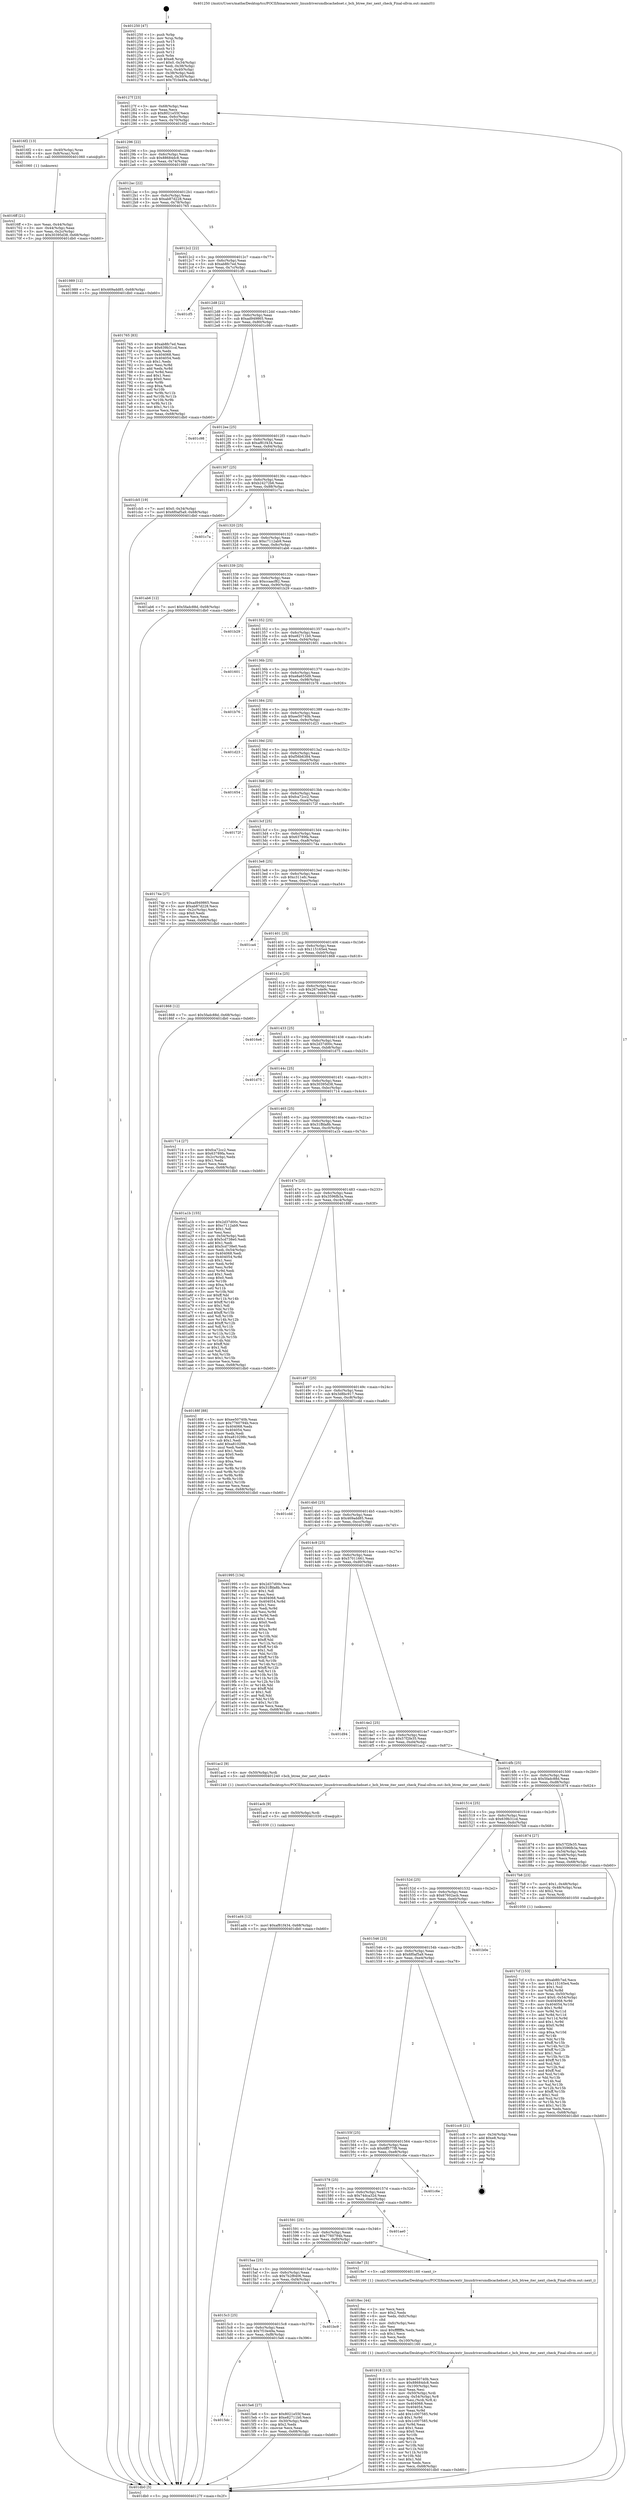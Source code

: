 digraph "0x401250" {
  label = "0x401250 (/mnt/c/Users/mathe/Desktop/tcc/POCII/binaries/extr_linuxdriversmdbcachebset.c_bch_btree_iter_next_check_Final-ollvm.out::main(0))"
  labelloc = "t"
  node[shape=record]

  Entry [label="",width=0.3,height=0.3,shape=circle,fillcolor=black,style=filled]
  "0x40127f" [label="{
     0x40127f [23]\l
     | [instrs]\l
     &nbsp;&nbsp;0x40127f \<+3\>: mov -0x68(%rbp),%eax\l
     &nbsp;&nbsp;0x401282 \<+2\>: mov %eax,%ecx\l
     &nbsp;&nbsp;0x401284 \<+6\>: sub $0x8021e55f,%ecx\l
     &nbsp;&nbsp;0x40128a \<+3\>: mov %eax,-0x6c(%rbp)\l
     &nbsp;&nbsp;0x40128d \<+3\>: mov %ecx,-0x70(%rbp)\l
     &nbsp;&nbsp;0x401290 \<+6\>: je 00000000004016f2 \<main+0x4a2\>\l
  }"]
  "0x4016f2" [label="{
     0x4016f2 [13]\l
     | [instrs]\l
     &nbsp;&nbsp;0x4016f2 \<+4\>: mov -0x40(%rbp),%rax\l
     &nbsp;&nbsp;0x4016f6 \<+4\>: mov 0x8(%rax),%rdi\l
     &nbsp;&nbsp;0x4016fa \<+5\>: call 0000000000401060 \<atoi@plt\>\l
     | [calls]\l
     &nbsp;&nbsp;0x401060 \{1\} (unknown)\l
  }"]
  "0x401296" [label="{
     0x401296 [22]\l
     | [instrs]\l
     &nbsp;&nbsp;0x401296 \<+5\>: jmp 000000000040129b \<main+0x4b\>\l
     &nbsp;&nbsp;0x40129b \<+3\>: mov -0x6c(%rbp),%eax\l
     &nbsp;&nbsp;0x40129e \<+5\>: sub $0x88684dc8,%eax\l
     &nbsp;&nbsp;0x4012a3 \<+3\>: mov %eax,-0x74(%rbp)\l
     &nbsp;&nbsp;0x4012a6 \<+6\>: je 0000000000401989 \<main+0x739\>\l
  }"]
  Exit [label="",width=0.3,height=0.3,shape=circle,fillcolor=black,style=filled,peripheries=2]
  "0x401989" [label="{
     0x401989 [12]\l
     | [instrs]\l
     &nbsp;&nbsp;0x401989 \<+7\>: movl $0x469add85,-0x68(%rbp)\l
     &nbsp;&nbsp;0x401990 \<+5\>: jmp 0000000000401db0 \<main+0xb60\>\l
  }"]
  "0x4012ac" [label="{
     0x4012ac [22]\l
     | [instrs]\l
     &nbsp;&nbsp;0x4012ac \<+5\>: jmp 00000000004012b1 \<main+0x61\>\l
     &nbsp;&nbsp;0x4012b1 \<+3\>: mov -0x6c(%rbp),%eax\l
     &nbsp;&nbsp;0x4012b4 \<+5\>: sub $0xab87d228,%eax\l
     &nbsp;&nbsp;0x4012b9 \<+3\>: mov %eax,-0x78(%rbp)\l
     &nbsp;&nbsp;0x4012bc \<+6\>: je 0000000000401765 \<main+0x515\>\l
  }"]
  "0x401ad4" [label="{
     0x401ad4 [12]\l
     | [instrs]\l
     &nbsp;&nbsp;0x401ad4 \<+7\>: movl $0xaf81f434,-0x68(%rbp)\l
     &nbsp;&nbsp;0x401adb \<+5\>: jmp 0000000000401db0 \<main+0xb60\>\l
  }"]
  "0x401765" [label="{
     0x401765 [83]\l
     | [instrs]\l
     &nbsp;&nbsp;0x401765 \<+5\>: mov $0xab8fc7ed,%eax\l
     &nbsp;&nbsp;0x40176a \<+5\>: mov $0x639b31cd,%ecx\l
     &nbsp;&nbsp;0x40176f \<+2\>: xor %edx,%edx\l
     &nbsp;&nbsp;0x401771 \<+7\>: mov 0x404068,%esi\l
     &nbsp;&nbsp;0x401778 \<+7\>: mov 0x404054,%edi\l
     &nbsp;&nbsp;0x40177f \<+3\>: sub $0x1,%edx\l
     &nbsp;&nbsp;0x401782 \<+3\>: mov %esi,%r8d\l
     &nbsp;&nbsp;0x401785 \<+3\>: add %edx,%r8d\l
     &nbsp;&nbsp;0x401788 \<+4\>: imul %r8d,%esi\l
     &nbsp;&nbsp;0x40178c \<+3\>: and $0x1,%esi\l
     &nbsp;&nbsp;0x40178f \<+3\>: cmp $0x0,%esi\l
     &nbsp;&nbsp;0x401792 \<+4\>: sete %r9b\l
     &nbsp;&nbsp;0x401796 \<+3\>: cmp $0xa,%edi\l
     &nbsp;&nbsp;0x401799 \<+4\>: setl %r10b\l
     &nbsp;&nbsp;0x40179d \<+3\>: mov %r9b,%r11b\l
     &nbsp;&nbsp;0x4017a0 \<+3\>: and %r10b,%r11b\l
     &nbsp;&nbsp;0x4017a3 \<+3\>: xor %r10b,%r9b\l
     &nbsp;&nbsp;0x4017a6 \<+3\>: or %r9b,%r11b\l
     &nbsp;&nbsp;0x4017a9 \<+4\>: test $0x1,%r11b\l
     &nbsp;&nbsp;0x4017ad \<+3\>: cmovne %ecx,%eax\l
     &nbsp;&nbsp;0x4017b0 \<+3\>: mov %eax,-0x68(%rbp)\l
     &nbsp;&nbsp;0x4017b3 \<+5\>: jmp 0000000000401db0 \<main+0xb60\>\l
  }"]
  "0x4012c2" [label="{
     0x4012c2 [22]\l
     | [instrs]\l
     &nbsp;&nbsp;0x4012c2 \<+5\>: jmp 00000000004012c7 \<main+0x77\>\l
     &nbsp;&nbsp;0x4012c7 \<+3\>: mov -0x6c(%rbp),%eax\l
     &nbsp;&nbsp;0x4012ca \<+5\>: sub $0xab8fc7ed,%eax\l
     &nbsp;&nbsp;0x4012cf \<+3\>: mov %eax,-0x7c(%rbp)\l
     &nbsp;&nbsp;0x4012d2 \<+6\>: je 0000000000401cf5 \<main+0xaa5\>\l
  }"]
  "0x401acb" [label="{
     0x401acb [9]\l
     | [instrs]\l
     &nbsp;&nbsp;0x401acb \<+4\>: mov -0x50(%rbp),%rdi\l
     &nbsp;&nbsp;0x401acf \<+5\>: call 0000000000401030 \<free@plt\>\l
     | [calls]\l
     &nbsp;&nbsp;0x401030 \{1\} (unknown)\l
  }"]
  "0x401cf5" [label="{
     0x401cf5\l
  }", style=dashed]
  "0x4012d8" [label="{
     0x4012d8 [22]\l
     | [instrs]\l
     &nbsp;&nbsp;0x4012d8 \<+5\>: jmp 00000000004012dd \<main+0x8d\>\l
     &nbsp;&nbsp;0x4012dd \<+3\>: mov -0x6c(%rbp),%eax\l
     &nbsp;&nbsp;0x4012e0 \<+5\>: sub $0xad949865,%eax\l
     &nbsp;&nbsp;0x4012e5 \<+3\>: mov %eax,-0x80(%rbp)\l
     &nbsp;&nbsp;0x4012e8 \<+6\>: je 0000000000401c98 \<main+0xa48\>\l
  }"]
  "0x401918" [label="{
     0x401918 [113]\l
     | [instrs]\l
     &nbsp;&nbsp;0x401918 \<+5\>: mov $0xee50740b,%ecx\l
     &nbsp;&nbsp;0x40191d \<+5\>: mov $0x88684dc8,%edx\l
     &nbsp;&nbsp;0x401922 \<+6\>: mov -0x100(%rbp),%esi\l
     &nbsp;&nbsp;0x401928 \<+3\>: imul %eax,%esi\l
     &nbsp;&nbsp;0x40192b \<+4\>: mov -0x50(%rbp),%rdi\l
     &nbsp;&nbsp;0x40192f \<+4\>: movslq -0x54(%rbp),%r8\l
     &nbsp;&nbsp;0x401933 \<+4\>: mov %esi,(%rdi,%r8,4)\l
     &nbsp;&nbsp;0x401937 \<+7\>: mov 0x404068,%eax\l
     &nbsp;&nbsp;0x40193e \<+7\>: mov 0x404054,%esi\l
     &nbsp;&nbsp;0x401945 \<+3\>: mov %eax,%r9d\l
     &nbsp;&nbsp;0x401948 \<+7\>: add $0x1c007585,%r9d\l
     &nbsp;&nbsp;0x40194f \<+4\>: sub $0x1,%r9d\l
     &nbsp;&nbsp;0x401953 \<+7\>: sub $0x1c007585,%r9d\l
     &nbsp;&nbsp;0x40195a \<+4\>: imul %r9d,%eax\l
     &nbsp;&nbsp;0x40195e \<+3\>: and $0x1,%eax\l
     &nbsp;&nbsp;0x401961 \<+3\>: cmp $0x0,%eax\l
     &nbsp;&nbsp;0x401964 \<+4\>: sete %r10b\l
     &nbsp;&nbsp;0x401968 \<+3\>: cmp $0xa,%esi\l
     &nbsp;&nbsp;0x40196b \<+4\>: setl %r11b\l
     &nbsp;&nbsp;0x40196f \<+3\>: mov %r10b,%bl\l
     &nbsp;&nbsp;0x401972 \<+3\>: and %r11b,%bl\l
     &nbsp;&nbsp;0x401975 \<+3\>: xor %r11b,%r10b\l
     &nbsp;&nbsp;0x401978 \<+3\>: or %r10b,%bl\l
     &nbsp;&nbsp;0x40197b \<+3\>: test $0x1,%bl\l
     &nbsp;&nbsp;0x40197e \<+3\>: cmovne %edx,%ecx\l
     &nbsp;&nbsp;0x401981 \<+3\>: mov %ecx,-0x68(%rbp)\l
     &nbsp;&nbsp;0x401984 \<+5\>: jmp 0000000000401db0 \<main+0xb60\>\l
  }"]
  "0x401c98" [label="{
     0x401c98\l
  }", style=dashed]
  "0x4012ee" [label="{
     0x4012ee [25]\l
     | [instrs]\l
     &nbsp;&nbsp;0x4012ee \<+5\>: jmp 00000000004012f3 \<main+0xa3\>\l
     &nbsp;&nbsp;0x4012f3 \<+3\>: mov -0x6c(%rbp),%eax\l
     &nbsp;&nbsp;0x4012f6 \<+5\>: sub $0xaf81f434,%eax\l
     &nbsp;&nbsp;0x4012fb \<+6\>: mov %eax,-0x84(%rbp)\l
     &nbsp;&nbsp;0x401301 \<+6\>: je 0000000000401cb5 \<main+0xa65\>\l
  }"]
  "0x4018ec" [label="{
     0x4018ec [44]\l
     | [instrs]\l
     &nbsp;&nbsp;0x4018ec \<+2\>: xor %ecx,%ecx\l
     &nbsp;&nbsp;0x4018ee \<+5\>: mov $0x2,%edx\l
     &nbsp;&nbsp;0x4018f3 \<+6\>: mov %edx,-0xfc(%rbp)\l
     &nbsp;&nbsp;0x4018f9 \<+1\>: cltd\l
     &nbsp;&nbsp;0x4018fa \<+6\>: mov -0xfc(%rbp),%esi\l
     &nbsp;&nbsp;0x401900 \<+2\>: idiv %esi\l
     &nbsp;&nbsp;0x401902 \<+6\>: imul $0xfffffffe,%edx,%edx\l
     &nbsp;&nbsp;0x401908 \<+3\>: sub $0x1,%ecx\l
     &nbsp;&nbsp;0x40190b \<+2\>: sub %ecx,%edx\l
     &nbsp;&nbsp;0x40190d \<+6\>: mov %edx,-0x100(%rbp)\l
     &nbsp;&nbsp;0x401913 \<+5\>: call 0000000000401160 \<next_i\>\l
     | [calls]\l
     &nbsp;&nbsp;0x401160 \{1\} (/mnt/c/Users/mathe/Desktop/tcc/POCII/binaries/extr_linuxdriversmdbcachebset.c_bch_btree_iter_next_check_Final-ollvm.out::next_i)\l
  }"]
  "0x401cb5" [label="{
     0x401cb5 [19]\l
     | [instrs]\l
     &nbsp;&nbsp;0x401cb5 \<+7\>: movl $0x0,-0x34(%rbp)\l
     &nbsp;&nbsp;0x401cbc \<+7\>: movl $0x6f0af5a9,-0x68(%rbp)\l
     &nbsp;&nbsp;0x401cc3 \<+5\>: jmp 0000000000401db0 \<main+0xb60\>\l
  }"]
  "0x401307" [label="{
     0x401307 [25]\l
     | [instrs]\l
     &nbsp;&nbsp;0x401307 \<+5\>: jmp 000000000040130c \<main+0xbc\>\l
     &nbsp;&nbsp;0x40130c \<+3\>: mov -0x6c(%rbp),%eax\l
     &nbsp;&nbsp;0x40130f \<+5\>: sub $0xb24272b6,%eax\l
     &nbsp;&nbsp;0x401314 \<+6\>: mov %eax,-0x88(%rbp)\l
     &nbsp;&nbsp;0x40131a \<+6\>: je 0000000000401c7a \<main+0xa2a\>\l
  }"]
  "0x4017cf" [label="{
     0x4017cf [153]\l
     | [instrs]\l
     &nbsp;&nbsp;0x4017cf \<+5\>: mov $0xab8fc7ed,%ecx\l
     &nbsp;&nbsp;0x4017d4 \<+5\>: mov $0x115165e4,%edx\l
     &nbsp;&nbsp;0x4017d9 \<+3\>: mov $0x1,%sil\l
     &nbsp;&nbsp;0x4017dc \<+3\>: xor %r8d,%r8d\l
     &nbsp;&nbsp;0x4017df \<+4\>: mov %rax,-0x50(%rbp)\l
     &nbsp;&nbsp;0x4017e3 \<+7\>: movl $0x0,-0x54(%rbp)\l
     &nbsp;&nbsp;0x4017ea \<+8\>: mov 0x404068,%r9d\l
     &nbsp;&nbsp;0x4017f2 \<+8\>: mov 0x404054,%r10d\l
     &nbsp;&nbsp;0x4017fa \<+4\>: sub $0x1,%r8d\l
     &nbsp;&nbsp;0x4017fe \<+3\>: mov %r9d,%r11d\l
     &nbsp;&nbsp;0x401801 \<+3\>: add %r8d,%r11d\l
     &nbsp;&nbsp;0x401804 \<+4\>: imul %r11d,%r9d\l
     &nbsp;&nbsp;0x401808 \<+4\>: and $0x1,%r9d\l
     &nbsp;&nbsp;0x40180c \<+4\>: cmp $0x0,%r9d\l
     &nbsp;&nbsp;0x401810 \<+3\>: sete %bl\l
     &nbsp;&nbsp;0x401813 \<+4\>: cmp $0xa,%r10d\l
     &nbsp;&nbsp;0x401817 \<+4\>: setl %r14b\l
     &nbsp;&nbsp;0x40181b \<+3\>: mov %bl,%r15b\l
     &nbsp;&nbsp;0x40181e \<+4\>: xor $0xff,%r15b\l
     &nbsp;&nbsp;0x401822 \<+3\>: mov %r14b,%r12b\l
     &nbsp;&nbsp;0x401825 \<+4\>: xor $0xff,%r12b\l
     &nbsp;&nbsp;0x401829 \<+4\>: xor $0x1,%sil\l
     &nbsp;&nbsp;0x40182d \<+3\>: mov %r15b,%r13b\l
     &nbsp;&nbsp;0x401830 \<+4\>: and $0xff,%r13b\l
     &nbsp;&nbsp;0x401834 \<+3\>: and %sil,%bl\l
     &nbsp;&nbsp;0x401837 \<+3\>: mov %r12b,%al\l
     &nbsp;&nbsp;0x40183a \<+2\>: and $0xff,%al\l
     &nbsp;&nbsp;0x40183c \<+3\>: and %sil,%r14b\l
     &nbsp;&nbsp;0x40183f \<+3\>: or %bl,%r13b\l
     &nbsp;&nbsp;0x401842 \<+3\>: or %r14b,%al\l
     &nbsp;&nbsp;0x401845 \<+3\>: xor %al,%r13b\l
     &nbsp;&nbsp;0x401848 \<+3\>: or %r12b,%r15b\l
     &nbsp;&nbsp;0x40184b \<+4\>: xor $0xff,%r15b\l
     &nbsp;&nbsp;0x40184f \<+4\>: or $0x1,%sil\l
     &nbsp;&nbsp;0x401853 \<+3\>: and %sil,%r15b\l
     &nbsp;&nbsp;0x401856 \<+3\>: or %r15b,%r13b\l
     &nbsp;&nbsp;0x401859 \<+4\>: test $0x1,%r13b\l
     &nbsp;&nbsp;0x40185d \<+3\>: cmovne %edx,%ecx\l
     &nbsp;&nbsp;0x401860 \<+3\>: mov %ecx,-0x68(%rbp)\l
     &nbsp;&nbsp;0x401863 \<+5\>: jmp 0000000000401db0 \<main+0xb60\>\l
  }"]
  "0x401c7a" [label="{
     0x401c7a\l
  }", style=dashed]
  "0x401320" [label="{
     0x401320 [25]\l
     | [instrs]\l
     &nbsp;&nbsp;0x401320 \<+5\>: jmp 0000000000401325 \<main+0xd5\>\l
     &nbsp;&nbsp;0x401325 \<+3\>: mov -0x6c(%rbp),%eax\l
     &nbsp;&nbsp;0x401328 \<+5\>: sub $0xc7112ab9,%eax\l
     &nbsp;&nbsp;0x40132d \<+6\>: mov %eax,-0x8c(%rbp)\l
     &nbsp;&nbsp;0x401333 \<+6\>: je 0000000000401ab6 \<main+0x866\>\l
  }"]
  "0x4016ff" [label="{
     0x4016ff [21]\l
     | [instrs]\l
     &nbsp;&nbsp;0x4016ff \<+3\>: mov %eax,-0x44(%rbp)\l
     &nbsp;&nbsp;0x401702 \<+3\>: mov -0x44(%rbp),%eax\l
     &nbsp;&nbsp;0x401705 \<+3\>: mov %eax,-0x2c(%rbp)\l
     &nbsp;&nbsp;0x401708 \<+7\>: movl $0x30395d38,-0x68(%rbp)\l
     &nbsp;&nbsp;0x40170f \<+5\>: jmp 0000000000401db0 \<main+0xb60\>\l
  }"]
  "0x401ab6" [label="{
     0x401ab6 [12]\l
     | [instrs]\l
     &nbsp;&nbsp;0x401ab6 \<+7\>: movl $0x5fadc88d,-0x68(%rbp)\l
     &nbsp;&nbsp;0x401abd \<+5\>: jmp 0000000000401db0 \<main+0xb60\>\l
  }"]
  "0x401339" [label="{
     0x401339 [25]\l
     | [instrs]\l
     &nbsp;&nbsp;0x401339 \<+5\>: jmp 000000000040133e \<main+0xee\>\l
     &nbsp;&nbsp;0x40133e \<+3\>: mov -0x6c(%rbp),%eax\l
     &nbsp;&nbsp;0x401341 \<+5\>: sub $0xccaacf82,%eax\l
     &nbsp;&nbsp;0x401346 \<+6\>: mov %eax,-0x90(%rbp)\l
     &nbsp;&nbsp;0x40134c \<+6\>: je 0000000000401b29 \<main+0x8d9\>\l
  }"]
  "0x401250" [label="{
     0x401250 [47]\l
     | [instrs]\l
     &nbsp;&nbsp;0x401250 \<+1\>: push %rbp\l
     &nbsp;&nbsp;0x401251 \<+3\>: mov %rsp,%rbp\l
     &nbsp;&nbsp;0x401254 \<+2\>: push %r15\l
     &nbsp;&nbsp;0x401256 \<+2\>: push %r14\l
     &nbsp;&nbsp;0x401258 \<+2\>: push %r13\l
     &nbsp;&nbsp;0x40125a \<+2\>: push %r12\l
     &nbsp;&nbsp;0x40125c \<+1\>: push %rbx\l
     &nbsp;&nbsp;0x40125d \<+7\>: sub $0xe8,%rsp\l
     &nbsp;&nbsp;0x401264 \<+7\>: movl $0x0,-0x34(%rbp)\l
     &nbsp;&nbsp;0x40126b \<+3\>: mov %edi,-0x38(%rbp)\l
     &nbsp;&nbsp;0x40126e \<+4\>: mov %rsi,-0x40(%rbp)\l
     &nbsp;&nbsp;0x401272 \<+3\>: mov -0x38(%rbp),%edi\l
     &nbsp;&nbsp;0x401275 \<+3\>: mov %edi,-0x30(%rbp)\l
     &nbsp;&nbsp;0x401278 \<+7\>: movl $0x7f10e49a,-0x68(%rbp)\l
  }"]
  "0x401b29" [label="{
     0x401b29\l
  }", style=dashed]
  "0x401352" [label="{
     0x401352 [25]\l
     | [instrs]\l
     &nbsp;&nbsp;0x401352 \<+5\>: jmp 0000000000401357 \<main+0x107\>\l
     &nbsp;&nbsp;0x401357 \<+3\>: mov -0x6c(%rbp),%eax\l
     &nbsp;&nbsp;0x40135a \<+5\>: sub $0xe82711b0,%eax\l
     &nbsp;&nbsp;0x40135f \<+6\>: mov %eax,-0x94(%rbp)\l
     &nbsp;&nbsp;0x401365 \<+6\>: je 0000000000401601 \<main+0x3b1\>\l
  }"]
  "0x401db0" [label="{
     0x401db0 [5]\l
     | [instrs]\l
     &nbsp;&nbsp;0x401db0 \<+5\>: jmp 000000000040127f \<main+0x2f\>\l
  }"]
  "0x401601" [label="{
     0x401601\l
  }", style=dashed]
  "0x40136b" [label="{
     0x40136b [25]\l
     | [instrs]\l
     &nbsp;&nbsp;0x40136b \<+5\>: jmp 0000000000401370 \<main+0x120\>\l
     &nbsp;&nbsp;0x401370 \<+3\>: mov -0x6c(%rbp),%eax\l
     &nbsp;&nbsp;0x401373 \<+5\>: sub $0xe8a655d9,%eax\l
     &nbsp;&nbsp;0x401378 \<+6\>: mov %eax,-0x98(%rbp)\l
     &nbsp;&nbsp;0x40137e \<+6\>: je 0000000000401b76 \<main+0x926\>\l
  }"]
  "0x4015dc" [label="{
     0x4015dc\l
  }", style=dashed]
  "0x401b76" [label="{
     0x401b76\l
  }", style=dashed]
  "0x401384" [label="{
     0x401384 [25]\l
     | [instrs]\l
     &nbsp;&nbsp;0x401384 \<+5\>: jmp 0000000000401389 \<main+0x139\>\l
     &nbsp;&nbsp;0x401389 \<+3\>: mov -0x6c(%rbp),%eax\l
     &nbsp;&nbsp;0x40138c \<+5\>: sub $0xee50740b,%eax\l
     &nbsp;&nbsp;0x401391 \<+6\>: mov %eax,-0x9c(%rbp)\l
     &nbsp;&nbsp;0x401397 \<+6\>: je 0000000000401d23 \<main+0xad3\>\l
  }"]
  "0x4015e6" [label="{
     0x4015e6 [27]\l
     | [instrs]\l
     &nbsp;&nbsp;0x4015e6 \<+5\>: mov $0x8021e55f,%eax\l
     &nbsp;&nbsp;0x4015eb \<+5\>: mov $0xe82711b0,%ecx\l
     &nbsp;&nbsp;0x4015f0 \<+3\>: mov -0x30(%rbp),%edx\l
     &nbsp;&nbsp;0x4015f3 \<+3\>: cmp $0x2,%edx\l
     &nbsp;&nbsp;0x4015f6 \<+3\>: cmovne %ecx,%eax\l
     &nbsp;&nbsp;0x4015f9 \<+3\>: mov %eax,-0x68(%rbp)\l
     &nbsp;&nbsp;0x4015fc \<+5\>: jmp 0000000000401db0 \<main+0xb60\>\l
  }"]
  "0x401d23" [label="{
     0x401d23\l
  }", style=dashed]
  "0x40139d" [label="{
     0x40139d [25]\l
     | [instrs]\l
     &nbsp;&nbsp;0x40139d \<+5\>: jmp 00000000004013a2 \<main+0x152\>\l
     &nbsp;&nbsp;0x4013a2 \<+3\>: mov -0x6c(%rbp),%eax\l
     &nbsp;&nbsp;0x4013a5 \<+5\>: sub $0xf56b6384,%eax\l
     &nbsp;&nbsp;0x4013aa \<+6\>: mov %eax,-0xa0(%rbp)\l
     &nbsp;&nbsp;0x4013b0 \<+6\>: je 0000000000401654 \<main+0x404\>\l
  }"]
  "0x4015c3" [label="{
     0x4015c3 [25]\l
     | [instrs]\l
     &nbsp;&nbsp;0x4015c3 \<+5\>: jmp 00000000004015c8 \<main+0x378\>\l
     &nbsp;&nbsp;0x4015c8 \<+3\>: mov -0x6c(%rbp),%eax\l
     &nbsp;&nbsp;0x4015cb \<+5\>: sub $0x7f10e49a,%eax\l
     &nbsp;&nbsp;0x4015d0 \<+6\>: mov %eax,-0xf8(%rbp)\l
     &nbsp;&nbsp;0x4015d6 \<+6\>: je 00000000004015e6 \<main+0x396\>\l
  }"]
  "0x401654" [label="{
     0x401654\l
  }", style=dashed]
  "0x4013b6" [label="{
     0x4013b6 [25]\l
     | [instrs]\l
     &nbsp;&nbsp;0x4013b6 \<+5\>: jmp 00000000004013bb \<main+0x16b\>\l
     &nbsp;&nbsp;0x4013bb \<+3\>: mov -0x6c(%rbp),%eax\l
     &nbsp;&nbsp;0x4013be \<+5\>: sub $0xfca72cc2,%eax\l
     &nbsp;&nbsp;0x4013c3 \<+6\>: mov %eax,-0xa4(%rbp)\l
     &nbsp;&nbsp;0x4013c9 \<+6\>: je 000000000040172f \<main+0x4df\>\l
  }"]
  "0x401bc9" [label="{
     0x401bc9\l
  }", style=dashed]
  "0x40172f" [label="{
     0x40172f\l
  }", style=dashed]
  "0x4013cf" [label="{
     0x4013cf [25]\l
     | [instrs]\l
     &nbsp;&nbsp;0x4013cf \<+5\>: jmp 00000000004013d4 \<main+0x184\>\l
     &nbsp;&nbsp;0x4013d4 \<+3\>: mov -0x6c(%rbp),%eax\l
     &nbsp;&nbsp;0x4013d7 \<+5\>: sub $0x63789fa,%eax\l
     &nbsp;&nbsp;0x4013dc \<+6\>: mov %eax,-0xa8(%rbp)\l
     &nbsp;&nbsp;0x4013e2 \<+6\>: je 000000000040174a \<main+0x4fa\>\l
  }"]
  "0x4015aa" [label="{
     0x4015aa [25]\l
     | [instrs]\l
     &nbsp;&nbsp;0x4015aa \<+5\>: jmp 00000000004015af \<main+0x35f\>\l
     &nbsp;&nbsp;0x4015af \<+3\>: mov -0x6c(%rbp),%eax\l
     &nbsp;&nbsp;0x4015b2 \<+5\>: sub $0x7b2f8406,%eax\l
     &nbsp;&nbsp;0x4015b7 \<+6\>: mov %eax,-0xf4(%rbp)\l
     &nbsp;&nbsp;0x4015bd \<+6\>: je 0000000000401bc9 \<main+0x979\>\l
  }"]
  "0x40174a" [label="{
     0x40174a [27]\l
     | [instrs]\l
     &nbsp;&nbsp;0x40174a \<+5\>: mov $0xad949865,%eax\l
     &nbsp;&nbsp;0x40174f \<+5\>: mov $0xab87d228,%ecx\l
     &nbsp;&nbsp;0x401754 \<+3\>: mov -0x2c(%rbp),%edx\l
     &nbsp;&nbsp;0x401757 \<+3\>: cmp $0x0,%edx\l
     &nbsp;&nbsp;0x40175a \<+3\>: cmove %ecx,%eax\l
     &nbsp;&nbsp;0x40175d \<+3\>: mov %eax,-0x68(%rbp)\l
     &nbsp;&nbsp;0x401760 \<+5\>: jmp 0000000000401db0 \<main+0xb60\>\l
  }"]
  "0x4013e8" [label="{
     0x4013e8 [25]\l
     | [instrs]\l
     &nbsp;&nbsp;0x4013e8 \<+5\>: jmp 00000000004013ed \<main+0x19d\>\l
     &nbsp;&nbsp;0x4013ed \<+3\>: mov -0x6c(%rbp),%eax\l
     &nbsp;&nbsp;0x4013f0 \<+5\>: sub $0xc311efc,%eax\l
     &nbsp;&nbsp;0x4013f5 \<+6\>: mov %eax,-0xac(%rbp)\l
     &nbsp;&nbsp;0x4013fb \<+6\>: je 0000000000401ca4 \<main+0xa54\>\l
  }"]
  "0x4018e7" [label="{
     0x4018e7 [5]\l
     | [instrs]\l
     &nbsp;&nbsp;0x4018e7 \<+5\>: call 0000000000401160 \<next_i\>\l
     | [calls]\l
     &nbsp;&nbsp;0x401160 \{1\} (/mnt/c/Users/mathe/Desktop/tcc/POCII/binaries/extr_linuxdriversmdbcachebset.c_bch_btree_iter_next_check_Final-ollvm.out::next_i)\l
  }"]
  "0x401ca4" [label="{
     0x401ca4\l
  }", style=dashed]
  "0x401401" [label="{
     0x401401 [25]\l
     | [instrs]\l
     &nbsp;&nbsp;0x401401 \<+5\>: jmp 0000000000401406 \<main+0x1b6\>\l
     &nbsp;&nbsp;0x401406 \<+3\>: mov -0x6c(%rbp),%eax\l
     &nbsp;&nbsp;0x401409 \<+5\>: sub $0x115165e4,%eax\l
     &nbsp;&nbsp;0x40140e \<+6\>: mov %eax,-0xb0(%rbp)\l
     &nbsp;&nbsp;0x401414 \<+6\>: je 0000000000401868 \<main+0x618\>\l
  }"]
  "0x401591" [label="{
     0x401591 [25]\l
     | [instrs]\l
     &nbsp;&nbsp;0x401591 \<+5\>: jmp 0000000000401596 \<main+0x346\>\l
     &nbsp;&nbsp;0x401596 \<+3\>: mov -0x6c(%rbp),%eax\l
     &nbsp;&nbsp;0x401599 \<+5\>: sub $0x7760794b,%eax\l
     &nbsp;&nbsp;0x40159e \<+6\>: mov %eax,-0xf0(%rbp)\l
     &nbsp;&nbsp;0x4015a4 \<+6\>: je 00000000004018e7 \<main+0x697\>\l
  }"]
  "0x401868" [label="{
     0x401868 [12]\l
     | [instrs]\l
     &nbsp;&nbsp;0x401868 \<+7\>: movl $0x5fadc88d,-0x68(%rbp)\l
     &nbsp;&nbsp;0x40186f \<+5\>: jmp 0000000000401db0 \<main+0xb60\>\l
  }"]
  "0x40141a" [label="{
     0x40141a [25]\l
     | [instrs]\l
     &nbsp;&nbsp;0x40141a \<+5\>: jmp 000000000040141f \<main+0x1cf\>\l
     &nbsp;&nbsp;0x40141f \<+3\>: mov -0x6c(%rbp),%eax\l
     &nbsp;&nbsp;0x401422 \<+5\>: sub $0x267a4e9c,%eax\l
     &nbsp;&nbsp;0x401427 \<+6\>: mov %eax,-0xb4(%rbp)\l
     &nbsp;&nbsp;0x40142d \<+6\>: je 00000000004016e6 \<main+0x496\>\l
  }"]
  "0x401ae0" [label="{
     0x401ae0\l
  }", style=dashed]
  "0x4016e6" [label="{
     0x4016e6\l
  }", style=dashed]
  "0x401433" [label="{
     0x401433 [25]\l
     | [instrs]\l
     &nbsp;&nbsp;0x401433 \<+5\>: jmp 0000000000401438 \<main+0x1e8\>\l
     &nbsp;&nbsp;0x401438 \<+3\>: mov -0x6c(%rbp),%eax\l
     &nbsp;&nbsp;0x40143b \<+5\>: sub $0x2d37d00c,%eax\l
     &nbsp;&nbsp;0x401440 \<+6\>: mov %eax,-0xb8(%rbp)\l
     &nbsp;&nbsp;0x401446 \<+6\>: je 0000000000401d75 \<main+0xb25\>\l
  }"]
  "0x401578" [label="{
     0x401578 [25]\l
     | [instrs]\l
     &nbsp;&nbsp;0x401578 \<+5\>: jmp 000000000040157d \<main+0x32d\>\l
     &nbsp;&nbsp;0x40157d \<+3\>: mov -0x6c(%rbp),%eax\l
     &nbsp;&nbsp;0x401580 \<+5\>: sub $0x74dca32d,%eax\l
     &nbsp;&nbsp;0x401585 \<+6\>: mov %eax,-0xec(%rbp)\l
     &nbsp;&nbsp;0x40158b \<+6\>: je 0000000000401ae0 \<main+0x890\>\l
  }"]
  "0x401d75" [label="{
     0x401d75\l
  }", style=dashed]
  "0x40144c" [label="{
     0x40144c [25]\l
     | [instrs]\l
     &nbsp;&nbsp;0x40144c \<+5\>: jmp 0000000000401451 \<main+0x201\>\l
     &nbsp;&nbsp;0x401451 \<+3\>: mov -0x6c(%rbp),%eax\l
     &nbsp;&nbsp;0x401454 \<+5\>: sub $0x30395d38,%eax\l
     &nbsp;&nbsp;0x401459 \<+6\>: mov %eax,-0xbc(%rbp)\l
     &nbsp;&nbsp;0x40145f \<+6\>: je 0000000000401714 \<main+0x4c4\>\l
  }"]
  "0x401c6e" [label="{
     0x401c6e\l
  }", style=dashed]
  "0x401714" [label="{
     0x401714 [27]\l
     | [instrs]\l
     &nbsp;&nbsp;0x401714 \<+5\>: mov $0xfca72cc2,%eax\l
     &nbsp;&nbsp;0x401719 \<+5\>: mov $0x63789fa,%ecx\l
     &nbsp;&nbsp;0x40171e \<+3\>: mov -0x2c(%rbp),%edx\l
     &nbsp;&nbsp;0x401721 \<+3\>: cmp $0x1,%edx\l
     &nbsp;&nbsp;0x401724 \<+3\>: cmovl %ecx,%eax\l
     &nbsp;&nbsp;0x401727 \<+3\>: mov %eax,-0x68(%rbp)\l
     &nbsp;&nbsp;0x40172a \<+5\>: jmp 0000000000401db0 \<main+0xb60\>\l
  }"]
  "0x401465" [label="{
     0x401465 [25]\l
     | [instrs]\l
     &nbsp;&nbsp;0x401465 \<+5\>: jmp 000000000040146a \<main+0x21a\>\l
     &nbsp;&nbsp;0x40146a \<+3\>: mov -0x6c(%rbp),%eax\l
     &nbsp;&nbsp;0x40146d \<+5\>: sub $0x31ffda8b,%eax\l
     &nbsp;&nbsp;0x401472 \<+6\>: mov %eax,-0xc0(%rbp)\l
     &nbsp;&nbsp;0x401478 \<+6\>: je 0000000000401a1b \<main+0x7cb\>\l
  }"]
  "0x40155f" [label="{
     0x40155f [25]\l
     | [instrs]\l
     &nbsp;&nbsp;0x40155f \<+5\>: jmp 0000000000401564 \<main+0x314\>\l
     &nbsp;&nbsp;0x401564 \<+3\>: mov -0x6c(%rbp),%eax\l
     &nbsp;&nbsp;0x401567 \<+5\>: sub $0x6ff577f8,%eax\l
     &nbsp;&nbsp;0x40156c \<+6\>: mov %eax,-0xe8(%rbp)\l
     &nbsp;&nbsp;0x401572 \<+6\>: je 0000000000401c6e \<main+0xa1e\>\l
  }"]
  "0x401a1b" [label="{
     0x401a1b [155]\l
     | [instrs]\l
     &nbsp;&nbsp;0x401a1b \<+5\>: mov $0x2d37d00c,%eax\l
     &nbsp;&nbsp;0x401a20 \<+5\>: mov $0xc7112ab9,%ecx\l
     &nbsp;&nbsp;0x401a25 \<+2\>: mov $0x1,%dl\l
     &nbsp;&nbsp;0x401a27 \<+2\>: xor %esi,%esi\l
     &nbsp;&nbsp;0x401a29 \<+3\>: mov -0x54(%rbp),%edi\l
     &nbsp;&nbsp;0x401a2c \<+6\>: sub $0x5cd738e0,%edi\l
     &nbsp;&nbsp;0x401a32 \<+3\>: add $0x1,%edi\l
     &nbsp;&nbsp;0x401a35 \<+6\>: add $0x5cd738e0,%edi\l
     &nbsp;&nbsp;0x401a3b \<+3\>: mov %edi,-0x54(%rbp)\l
     &nbsp;&nbsp;0x401a3e \<+7\>: mov 0x404068,%edi\l
     &nbsp;&nbsp;0x401a45 \<+8\>: mov 0x404054,%r8d\l
     &nbsp;&nbsp;0x401a4d \<+3\>: sub $0x1,%esi\l
     &nbsp;&nbsp;0x401a50 \<+3\>: mov %edi,%r9d\l
     &nbsp;&nbsp;0x401a53 \<+3\>: add %esi,%r9d\l
     &nbsp;&nbsp;0x401a56 \<+4\>: imul %r9d,%edi\l
     &nbsp;&nbsp;0x401a5a \<+3\>: and $0x1,%edi\l
     &nbsp;&nbsp;0x401a5d \<+3\>: cmp $0x0,%edi\l
     &nbsp;&nbsp;0x401a60 \<+4\>: sete %r10b\l
     &nbsp;&nbsp;0x401a64 \<+4\>: cmp $0xa,%r8d\l
     &nbsp;&nbsp;0x401a68 \<+4\>: setl %r11b\l
     &nbsp;&nbsp;0x401a6c \<+3\>: mov %r10b,%bl\l
     &nbsp;&nbsp;0x401a6f \<+3\>: xor $0xff,%bl\l
     &nbsp;&nbsp;0x401a72 \<+3\>: mov %r11b,%r14b\l
     &nbsp;&nbsp;0x401a75 \<+4\>: xor $0xff,%r14b\l
     &nbsp;&nbsp;0x401a79 \<+3\>: xor $0x1,%dl\l
     &nbsp;&nbsp;0x401a7c \<+3\>: mov %bl,%r15b\l
     &nbsp;&nbsp;0x401a7f \<+4\>: and $0xff,%r15b\l
     &nbsp;&nbsp;0x401a83 \<+3\>: and %dl,%r10b\l
     &nbsp;&nbsp;0x401a86 \<+3\>: mov %r14b,%r12b\l
     &nbsp;&nbsp;0x401a89 \<+4\>: and $0xff,%r12b\l
     &nbsp;&nbsp;0x401a8d \<+3\>: and %dl,%r11b\l
     &nbsp;&nbsp;0x401a90 \<+3\>: or %r10b,%r15b\l
     &nbsp;&nbsp;0x401a93 \<+3\>: or %r11b,%r12b\l
     &nbsp;&nbsp;0x401a96 \<+3\>: xor %r12b,%r15b\l
     &nbsp;&nbsp;0x401a99 \<+3\>: or %r14b,%bl\l
     &nbsp;&nbsp;0x401a9c \<+3\>: xor $0xff,%bl\l
     &nbsp;&nbsp;0x401a9f \<+3\>: or $0x1,%dl\l
     &nbsp;&nbsp;0x401aa2 \<+2\>: and %dl,%bl\l
     &nbsp;&nbsp;0x401aa4 \<+3\>: or %bl,%r15b\l
     &nbsp;&nbsp;0x401aa7 \<+4\>: test $0x1,%r15b\l
     &nbsp;&nbsp;0x401aab \<+3\>: cmovne %ecx,%eax\l
     &nbsp;&nbsp;0x401aae \<+3\>: mov %eax,-0x68(%rbp)\l
     &nbsp;&nbsp;0x401ab1 \<+5\>: jmp 0000000000401db0 \<main+0xb60\>\l
  }"]
  "0x40147e" [label="{
     0x40147e [25]\l
     | [instrs]\l
     &nbsp;&nbsp;0x40147e \<+5\>: jmp 0000000000401483 \<main+0x233\>\l
     &nbsp;&nbsp;0x401483 \<+3\>: mov -0x6c(%rbp),%eax\l
     &nbsp;&nbsp;0x401486 \<+5\>: sub $0x3596fb3a,%eax\l
     &nbsp;&nbsp;0x40148b \<+6\>: mov %eax,-0xc4(%rbp)\l
     &nbsp;&nbsp;0x401491 \<+6\>: je 000000000040188f \<main+0x63f\>\l
  }"]
  "0x401cc8" [label="{
     0x401cc8 [21]\l
     | [instrs]\l
     &nbsp;&nbsp;0x401cc8 \<+3\>: mov -0x34(%rbp),%eax\l
     &nbsp;&nbsp;0x401ccb \<+7\>: add $0xe8,%rsp\l
     &nbsp;&nbsp;0x401cd2 \<+1\>: pop %rbx\l
     &nbsp;&nbsp;0x401cd3 \<+2\>: pop %r12\l
     &nbsp;&nbsp;0x401cd5 \<+2\>: pop %r13\l
     &nbsp;&nbsp;0x401cd7 \<+2\>: pop %r14\l
     &nbsp;&nbsp;0x401cd9 \<+2\>: pop %r15\l
     &nbsp;&nbsp;0x401cdb \<+1\>: pop %rbp\l
     &nbsp;&nbsp;0x401cdc \<+1\>: ret\l
  }"]
  "0x40188f" [label="{
     0x40188f [88]\l
     | [instrs]\l
     &nbsp;&nbsp;0x40188f \<+5\>: mov $0xee50740b,%eax\l
     &nbsp;&nbsp;0x401894 \<+5\>: mov $0x7760794b,%ecx\l
     &nbsp;&nbsp;0x401899 \<+7\>: mov 0x404068,%edx\l
     &nbsp;&nbsp;0x4018a0 \<+7\>: mov 0x404054,%esi\l
     &nbsp;&nbsp;0x4018a7 \<+2\>: mov %edx,%edi\l
     &nbsp;&nbsp;0x4018a9 \<+6\>: sub $0xa810298c,%edi\l
     &nbsp;&nbsp;0x4018af \<+3\>: sub $0x1,%edi\l
     &nbsp;&nbsp;0x4018b2 \<+6\>: add $0xa810298c,%edi\l
     &nbsp;&nbsp;0x4018b8 \<+3\>: imul %edi,%edx\l
     &nbsp;&nbsp;0x4018bb \<+3\>: and $0x1,%edx\l
     &nbsp;&nbsp;0x4018be \<+3\>: cmp $0x0,%edx\l
     &nbsp;&nbsp;0x4018c1 \<+4\>: sete %r8b\l
     &nbsp;&nbsp;0x4018c5 \<+3\>: cmp $0xa,%esi\l
     &nbsp;&nbsp;0x4018c8 \<+4\>: setl %r9b\l
     &nbsp;&nbsp;0x4018cc \<+3\>: mov %r8b,%r10b\l
     &nbsp;&nbsp;0x4018cf \<+3\>: and %r9b,%r10b\l
     &nbsp;&nbsp;0x4018d2 \<+3\>: xor %r9b,%r8b\l
     &nbsp;&nbsp;0x4018d5 \<+3\>: or %r8b,%r10b\l
     &nbsp;&nbsp;0x4018d8 \<+4\>: test $0x1,%r10b\l
     &nbsp;&nbsp;0x4018dc \<+3\>: cmovne %ecx,%eax\l
     &nbsp;&nbsp;0x4018df \<+3\>: mov %eax,-0x68(%rbp)\l
     &nbsp;&nbsp;0x4018e2 \<+5\>: jmp 0000000000401db0 \<main+0xb60\>\l
  }"]
  "0x401497" [label="{
     0x401497 [25]\l
     | [instrs]\l
     &nbsp;&nbsp;0x401497 \<+5\>: jmp 000000000040149c \<main+0x24c\>\l
     &nbsp;&nbsp;0x40149c \<+3\>: mov -0x6c(%rbp),%eax\l
     &nbsp;&nbsp;0x40149f \<+5\>: sub $0x3d8bc917,%eax\l
     &nbsp;&nbsp;0x4014a4 \<+6\>: mov %eax,-0xc8(%rbp)\l
     &nbsp;&nbsp;0x4014aa \<+6\>: je 0000000000401cdd \<main+0xa8d\>\l
  }"]
  "0x401546" [label="{
     0x401546 [25]\l
     | [instrs]\l
     &nbsp;&nbsp;0x401546 \<+5\>: jmp 000000000040154b \<main+0x2fb\>\l
     &nbsp;&nbsp;0x40154b \<+3\>: mov -0x6c(%rbp),%eax\l
     &nbsp;&nbsp;0x40154e \<+5\>: sub $0x6f0af5a9,%eax\l
     &nbsp;&nbsp;0x401553 \<+6\>: mov %eax,-0xe4(%rbp)\l
     &nbsp;&nbsp;0x401559 \<+6\>: je 0000000000401cc8 \<main+0xa78\>\l
  }"]
  "0x401cdd" [label="{
     0x401cdd\l
  }", style=dashed]
  "0x4014b0" [label="{
     0x4014b0 [25]\l
     | [instrs]\l
     &nbsp;&nbsp;0x4014b0 \<+5\>: jmp 00000000004014b5 \<main+0x265\>\l
     &nbsp;&nbsp;0x4014b5 \<+3\>: mov -0x6c(%rbp),%eax\l
     &nbsp;&nbsp;0x4014b8 \<+5\>: sub $0x469add85,%eax\l
     &nbsp;&nbsp;0x4014bd \<+6\>: mov %eax,-0xcc(%rbp)\l
     &nbsp;&nbsp;0x4014c3 \<+6\>: je 0000000000401995 \<main+0x745\>\l
  }"]
  "0x401b0e" [label="{
     0x401b0e\l
  }", style=dashed]
  "0x401995" [label="{
     0x401995 [134]\l
     | [instrs]\l
     &nbsp;&nbsp;0x401995 \<+5\>: mov $0x2d37d00c,%eax\l
     &nbsp;&nbsp;0x40199a \<+5\>: mov $0x31ffda8b,%ecx\l
     &nbsp;&nbsp;0x40199f \<+2\>: mov $0x1,%dl\l
     &nbsp;&nbsp;0x4019a1 \<+2\>: xor %esi,%esi\l
     &nbsp;&nbsp;0x4019a3 \<+7\>: mov 0x404068,%edi\l
     &nbsp;&nbsp;0x4019aa \<+8\>: mov 0x404054,%r8d\l
     &nbsp;&nbsp;0x4019b2 \<+3\>: sub $0x1,%esi\l
     &nbsp;&nbsp;0x4019b5 \<+3\>: mov %edi,%r9d\l
     &nbsp;&nbsp;0x4019b8 \<+3\>: add %esi,%r9d\l
     &nbsp;&nbsp;0x4019bb \<+4\>: imul %r9d,%edi\l
     &nbsp;&nbsp;0x4019bf \<+3\>: and $0x1,%edi\l
     &nbsp;&nbsp;0x4019c2 \<+3\>: cmp $0x0,%edi\l
     &nbsp;&nbsp;0x4019c5 \<+4\>: sete %r10b\l
     &nbsp;&nbsp;0x4019c9 \<+4\>: cmp $0xa,%r8d\l
     &nbsp;&nbsp;0x4019cd \<+4\>: setl %r11b\l
     &nbsp;&nbsp;0x4019d1 \<+3\>: mov %r10b,%bl\l
     &nbsp;&nbsp;0x4019d4 \<+3\>: xor $0xff,%bl\l
     &nbsp;&nbsp;0x4019d7 \<+3\>: mov %r11b,%r14b\l
     &nbsp;&nbsp;0x4019da \<+4\>: xor $0xff,%r14b\l
     &nbsp;&nbsp;0x4019de \<+3\>: xor $0x1,%dl\l
     &nbsp;&nbsp;0x4019e1 \<+3\>: mov %bl,%r15b\l
     &nbsp;&nbsp;0x4019e4 \<+4\>: and $0xff,%r15b\l
     &nbsp;&nbsp;0x4019e8 \<+3\>: and %dl,%r10b\l
     &nbsp;&nbsp;0x4019eb \<+3\>: mov %r14b,%r12b\l
     &nbsp;&nbsp;0x4019ee \<+4\>: and $0xff,%r12b\l
     &nbsp;&nbsp;0x4019f2 \<+3\>: and %dl,%r11b\l
     &nbsp;&nbsp;0x4019f5 \<+3\>: or %r10b,%r15b\l
     &nbsp;&nbsp;0x4019f8 \<+3\>: or %r11b,%r12b\l
     &nbsp;&nbsp;0x4019fb \<+3\>: xor %r12b,%r15b\l
     &nbsp;&nbsp;0x4019fe \<+3\>: or %r14b,%bl\l
     &nbsp;&nbsp;0x401a01 \<+3\>: xor $0xff,%bl\l
     &nbsp;&nbsp;0x401a04 \<+3\>: or $0x1,%dl\l
     &nbsp;&nbsp;0x401a07 \<+2\>: and %dl,%bl\l
     &nbsp;&nbsp;0x401a09 \<+3\>: or %bl,%r15b\l
     &nbsp;&nbsp;0x401a0c \<+4\>: test $0x1,%r15b\l
     &nbsp;&nbsp;0x401a10 \<+3\>: cmovne %ecx,%eax\l
     &nbsp;&nbsp;0x401a13 \<+3\>: mov %eax,-0x68(%rbp)\l
     &nbsp;&nbsp;0x401a16 \<+5\>: jmp 0000000000401db0 \<main+0xb60\>\l
  }"]
  "0x4014c9" [label="{
     0x4014c9 [25]\l
     | [instrs]\l
     &nbsp;&nbsp;0x4014c9 \<+5\>: jmp 00000000004014ce \<main+0x27e\>\l
     &nbsp;&nbsp;0x4014ce \<+3\>: mov -0x6c(%rbp),%eax\l
     &nbsp;&nbsp;0x4014d1 \<+5\>: sub $0x57011661,%eax\l
     &nbsp;&nbsp;0x4014d6 \<+6\>: mov %eax,-0xd0(%rbp)\l
     &nbsp;&nbsp;0x4014dc \<+6\>: je 0000000000401d94 \<main+0xb44\>\l
  }"]
  "0x40152d" [label="{
     0x40152d [25]\l
     | [instrs]\l
     &nbsp;&nbsp;0x40152d \<+5\>: jmp 0000000000401532 \<main+0x2e2\>\l
     &nbsp;&nbsp;0x401532 \<+3\>: mov -0x6c(%rbp),%eax\l
     &nbsp;&nbsp;0x401535 \<+5\>: sub $0x67602acb,%eax\l
     &nbsp;&nbsp;0x40153a \<+6\>: mov %eax,-0xe0(%rbp)\l
     &nbsp;&nbsp;0x401540 \<+6\>: je 0000000000401b0e \<main+0x8be\>\l
  }"]
  "0x401d94" [label="{
     0x401d94\l
  }", style=dashed]
  "0x4014e2" [label="{
     0x4014e2 [25]\l
     | [instrs]\l
     &nbsp;&nbsp;0x4014e2 \<+5\>: jmp 00000000004014e7 \<main+0x297\>\l
     &nbsp;&nbsp;0x4014e7 \<+3\>: mov -0x6c(%rbp),%eax\l
     &nbsp;&nbsp;0x4014ea \<+5\>: sub $0x57f2fe35,%eax\l
     &nbsp;&nbsp;0x4014ef \<+6\>: mov %eax,-0xd4(%rbp)\l
     &nbsp;&nbsp;0x4014f5 \<+6\>: je 0000000000401ac2 \<main+0x872\>\l
  }"]
  "0x4017b8" [label="{
     0x4017b8 [23]\l
     | [instrs]\l
     &nbsp;&nbsp;0x4017b8 \<+7\>: movl $0x1,-0x48(%rbp)\l
     &nbsp;&nbsp;0x4017bf \<+4\>: movslq -0x48(%rbp),%rax\l
     &nbsp;&nbsp;0x4017c3 \<+4\>: shl $0x2,%rax\l
     &nbsp;&nbsp;0x4017c7 \<+3\>: mov %rax,%rdi\l
     &nbsp;&nbsp;0x4017ca \<+5\>: call 0000000000401050 \<malloc@plt\>\l
     | [calls]\l
     &nbsp;&nbsp;0x401050 \{1\} (unknown)\l
  }"]
  "0x401ac2" [label="{
     0x401ac2 [9]\l
     | [instrs]\l
     &nbsp;&nbsp;0x401ac2 \<+4\>: mov -0x50(%rbp),%rdi\l
     &nbsp;&nbsp;0x401ac6 \<+5\>: call 0000000000401240 \<bch_btree_iter_next_check\>\l
     | [calls]\l
     &nbsp;&nbsp;0x401240 \{1\} (/mnt/c/Users/mathe/Desktop/tcc/POCII/binaries/extr_linuxdriversmdbcachebset.c_bch_btree_iter_next_check_Final-ollvm.out::bch_btree_iter_next_check)\l
  }"]
  "0x4014fb" [label="{
     0x4014fb [25]\l
     | [instrs]\l
     &nbsp;&nbsp;0x4014fb \<+5\>: jmp 0000000000401500 \<main+0x2b0\>\l
     &nbsp;&nbsp;0x401500 \<+3\>: mov -0x6c(%rbp),%eax\l
     &nbsp;&nbsp;0x401503 \<+5\>: sub $0x5fadc88d,%eax\l
     &nbsp;&nbsp;0x401508 \<+6\>: mov %eax,-0xd8(%rbp)\l
     &nbsp;&nbsp;0x40150e \<+6\>: je 0000000000401874 \<main+0x624\>\l
  }"]
  "0x401514" [label="{
     0x401514 [25]\l
     | [instrs]\l
     &nbsp;&nbsp;0x401514 \<+5\>: jmp 0000000000401519 \<main+0x2c9\>\l
     &nbsp;&nbsp;0x401519 \<+3\>: mov -0x6c(%rbp),%eax\l
     &nbsp;&nbsp;0x40151c \<+5\>: sub $0x639b31cd,%eax\l
     &nbsp;&nbsp;0x401521 \<+6\>: mov %eax,-0xdc(%rbp)\l
     &nbsp;&nbsp;0x401527 \<+6\>: je 00000000004017b8 \<main+0x568\>\l
  }"]
  "0x401874" [label="{
     0x401874 [27]\l
     | [instrs]\l
     &nbsp;&nbsp;0x401874 \<+5\>: mov $0x57f2fe35,%eax\l
     &nbsp;&nbsp;0x401879 \<+5\>: mov $0x3596fb3a,%ecx\l
     &nbsp;&nbsp;0x40187e \<+3\>: mov -0x54(%rbp),%edx\l
     &nbsp;&nbsp;0x401881 \<+3\>: cmp -0x48(%rbp),%edx\l
     &nbsp;&nbsp;0x401884 \<+3\>: cmovl %ecx,%eax\l
     &nbsp;&nbsp;0x401887 \<+3\>: mov %eax,-0x68(%rbp)\l
     &nbsp;&nbsp;0x40188a \<+5\>: jmp 0000000000401db0 \<main+0xb60\>\l
  }"]
  Entry -> "0x401250" [label=" 1"]
  "0x40127f" -> "0x4016f2" [label=" 1"]
  "0x40127f" -> "0x401296" [label=" 17"]
  "0x401cc8" -> Exit [label=" 1"]
  "0x401296" -> "0x401989" [label=" 1"]
  "0x401296" -> "0x4012ac" [label=" 16"]
  "0x401cb5" -> "0x401db0" [label=" 1"]
  "0x4012ac" -> "0x401765" [label=" 1"]
  "0x4012ac" -> "0x4012c2" [label=" 15"]
  "0x401ad4" -> "0x401db0" [label=" 1"]
  "0x4012c2" -> "0x401cf5" [label=" 0"]
  "0x4012c2" -> "0x4012d8" [label=" 15"]
  "0x401acb" -> "0x401ad4" [label=" 1"]
  "0x4012d8" -> "0x401c98" [label=" 0"]
  "0x4012d8" -> "0x4012ee" [label=" 15"]
  "0x401ac2" -> "0x401acb" [label=" 1"]
  "0x4012ee" -> "0x401cb5" [label=" 1"]
  "0x4012ee" -> "0x401307" [label=" 14"]
  "0x401ab6" -> "0x401db0" [label=" 1"]
  "0x401307" -> "0x401c7a" [label=" 0"]
  "0x401307" -> "0x401320" [label=" 14"]
  "0x401a1b" -> "0x401db0" [label=" 1"]
  "0x401320" -> "0x401ab6" [label=" 1"]
  "0x401320" -> "0x401339" [label=" 13"]
  "0x401995" -> "0x401db0" [label=" 1"]
  "0x401339" -> "0x401b29" [label=" 0"]
  "0x401339" -> "0x401352" [label=" 13"]
  "0x401989" -> "0x401db0" [label=" 1"]
  "0x401352" -> "0x401601" [label=" 0"]
  "0x401352" -> "0x40136b" [label=" 13"]
  "0x401918" -> "0x401db0" [label=" 1"]
  "0x40136b" -> "0x401b76" [label=" 0"]
  "0x40136b" -> "0x401384" [label=" 13"]
  "0x4018ec" -> "0x401918" [label=" 1"]
  "0x401384" -> "0x401d23" [label=" 0"]
  "0x401384" -> "0x40139d" [label=" 13"]
  "0x4018e7" -> "0x4018ec" [label=" 1"]
  "0x40139d" -> "0x401654" [label=" 0"]
  "0x40139d" -> "0x4013b6" [label=" 13"]
  "0x401874" -> "0x401db0" [label=" 2"]
  "0x4013b6" -> "0x40172f" [label=" 0"]
  "0x4013b6" -> "0x4013cf" [label=" 13"]
  "0x401868" -> "0x401db0" [label=" 1"]
  "0x4013cf" -> "0x40174a" [label=" 1"]
  "0x4013cf" -> "0x4013e8" [label=" 12"]
  "0x4017b8" -> "0x4017cf" [label=" 1"]
  "0x4013e8" -> "0x401ca4" [label=" 0"]
  "0x4013e8" -> "0x401401" [label=" 12"]
  "0x401765" -> "0x401db0" [label=" 1"]
  "0x401401" -> "0x401868" [label=" 1"]
  "0x401401" -> "0x40141a" [label=" 11"]
  "0x401714" -> "0x401db0" [label=" 1"]
  "0x40141a" -> "0x4016e6" [label=" 0"]
  "0x40141a" -> "0x401433" [label=" 11"]
  "0x4016ff" -> "0x401db0" [label=" 1"]
  "0x401433" -> "0x401d75" [label=" 0"]
  "0x401433" -> "0x40144c" [label=" 11"]
  "0x401db0" -> "0x40127f" [label=" 17"]
  "0x40144c" -> "0x401714" [label=" 1"]
  "0x40144c" -> "0x401465" [label=" 10"]
  "0x401250" -> "0x40127f" [label=" 1"]
  "0x401465" -> "0x401a1b" [label=" 1"]
  "0x401465" -> "0x40147e" [label=" 9"]
  "0x4015c3" -> "0x4015dc" [label=" 0"]
  "0x40147e" -> "0x40188f" [label=" 1"]
  "0x40147e" -> "0x401497" [label=" 8"]
  "0x4015c3" -> "0x4015e6" [label=" 1"]
  "0x401497" -> "0x401cdd" [label=" 0"]
  "0x401497" -> "0x4014b0" [label=" 8"]
  "0x4015aa" -> "0x4015c3" [label=" 1"]
  "0x4014b0" -> "0x401995" [label=" 1"]
  "0x4014b0" -> "0x4014c9" [label=" 7"]
  "0x4015aa" -> "0x401bc9" [label=" 0"]
  "0x4014c9" -> "0x401d94" [label=" 0"]
  "0x4014c9" -> "0x4014e2" [label=" 7"]
  "0x401591" -> "0x4015aa" [label=" 1"]
  "0x4014e2" -> "0x401ac2" [label=" 1"]
  "0x4014e2" -> "0x4014fb" [label=" 6"]
  "0x401591" -> "0x4018e7" [label=" 1"]
  "0x4014fb" -> "0x401874" [label=" 2"]
  "0x4014fb" -> "0x401514" [label=" 4"]
  "0x40174a" -> "0x401db0" [label=" 1"]
  "0x401514" -> "0x4017b8" [label=" 1"]
  "0x401514" -> "0x40152d" [label=" 3"]
  "0x4017cf" -> "0x401db0" [label=" 1"]
  "0x40152d" -> "0x401b0e" [label=" 0"]
  "0x40152d" -> "0x401546" [label=" 3"]
  "0x40188f" -> "0x401db0" [label=" 1"]
  "0x401546" -> "0x401cc8" [label=" 1"]
  "0x401546" -> "0x40155f" [label=" 2"]
  "0x4015e6" -> "0x401db0" [label=" 1"]
  "0x40155f" -> "0x401c6e" [label=" 0"]
  "0x40155f" -> "0x401578" [label=" 2"]
  "0x4016f2" -> "0x4016ff" [label=" 1"]
  "0x401578" -> "0x401ae0" [label=" 0"]
  "0x401578" -> "0x401591" [label=" 2"]
}
